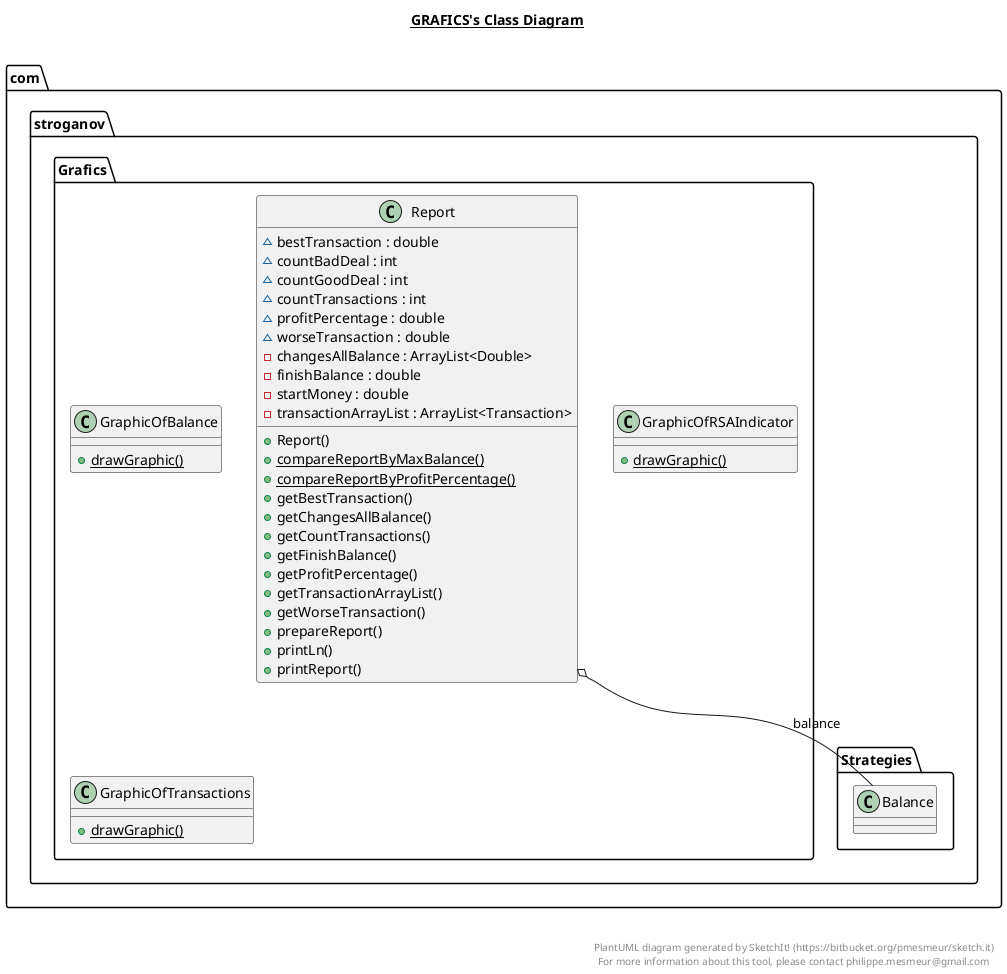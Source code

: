 @startuml

title __GRAFICS's Class Diagram__\n

  namespace com.stroganov {
    namespace Grafics {
      class com.stroganov.Grafics.GraphicOfBalance {
          {static} + drawGraphic()
      }
    }
  }
  

  namespace com.stroganov {
    namespace Grafics {
      class com.stroganov.Grafics.GraphicOfRSAIndicator {
          {static} + drawGraphic()
      }
    }
  }
  

  namespace com.stroganov {
    namespace Grafics {
      class com.stroganov.Grafics.GraphicOfTransactions {
          {static} + drawGraphic()
      }
    }
  }
  

  namespace com.stroganov {
    namespace Grafics {
      class com.stroganov.Grafics.Report {
          ~ bestTransaction : double
          ~ countBadDeal : int
          ~ countGoodDeal : int
          ~ countTransactions : int
          ~ profitPercentage : double
          ~ worseTransaction : double
          - changesAllBalance : ArrayList<Double>
          - finishBalance : double
          - startMoney : double
          - transactionArrayList : ArrayList<Transaction>
          + Report()
          {static} + compareReportByMaxBalance()
          {static} + compareReportByProfitPercentage()
          + getBestTransaction()
          + getChangesAllBalance()
          + getCountTransactions()
          + getFinishBalance()
          + getProfitPercentage()
          + getTransactionArrayList()
          + getWorseTransaction()
          + prepareReport()
          + printLn()
          + printReport()
      }
    }
  }
  

  com.stroganov.Grafics.Report o-- com.stroganov.Strategies.Balance : balance


right footer


PlantUML diagram generated by SketchIt! (https://bitbucket.org/pmesmeur/sketch.it)
For more information about this tool, please contact philippe.mesmeur@gmail.com
endfooter

@enduml
